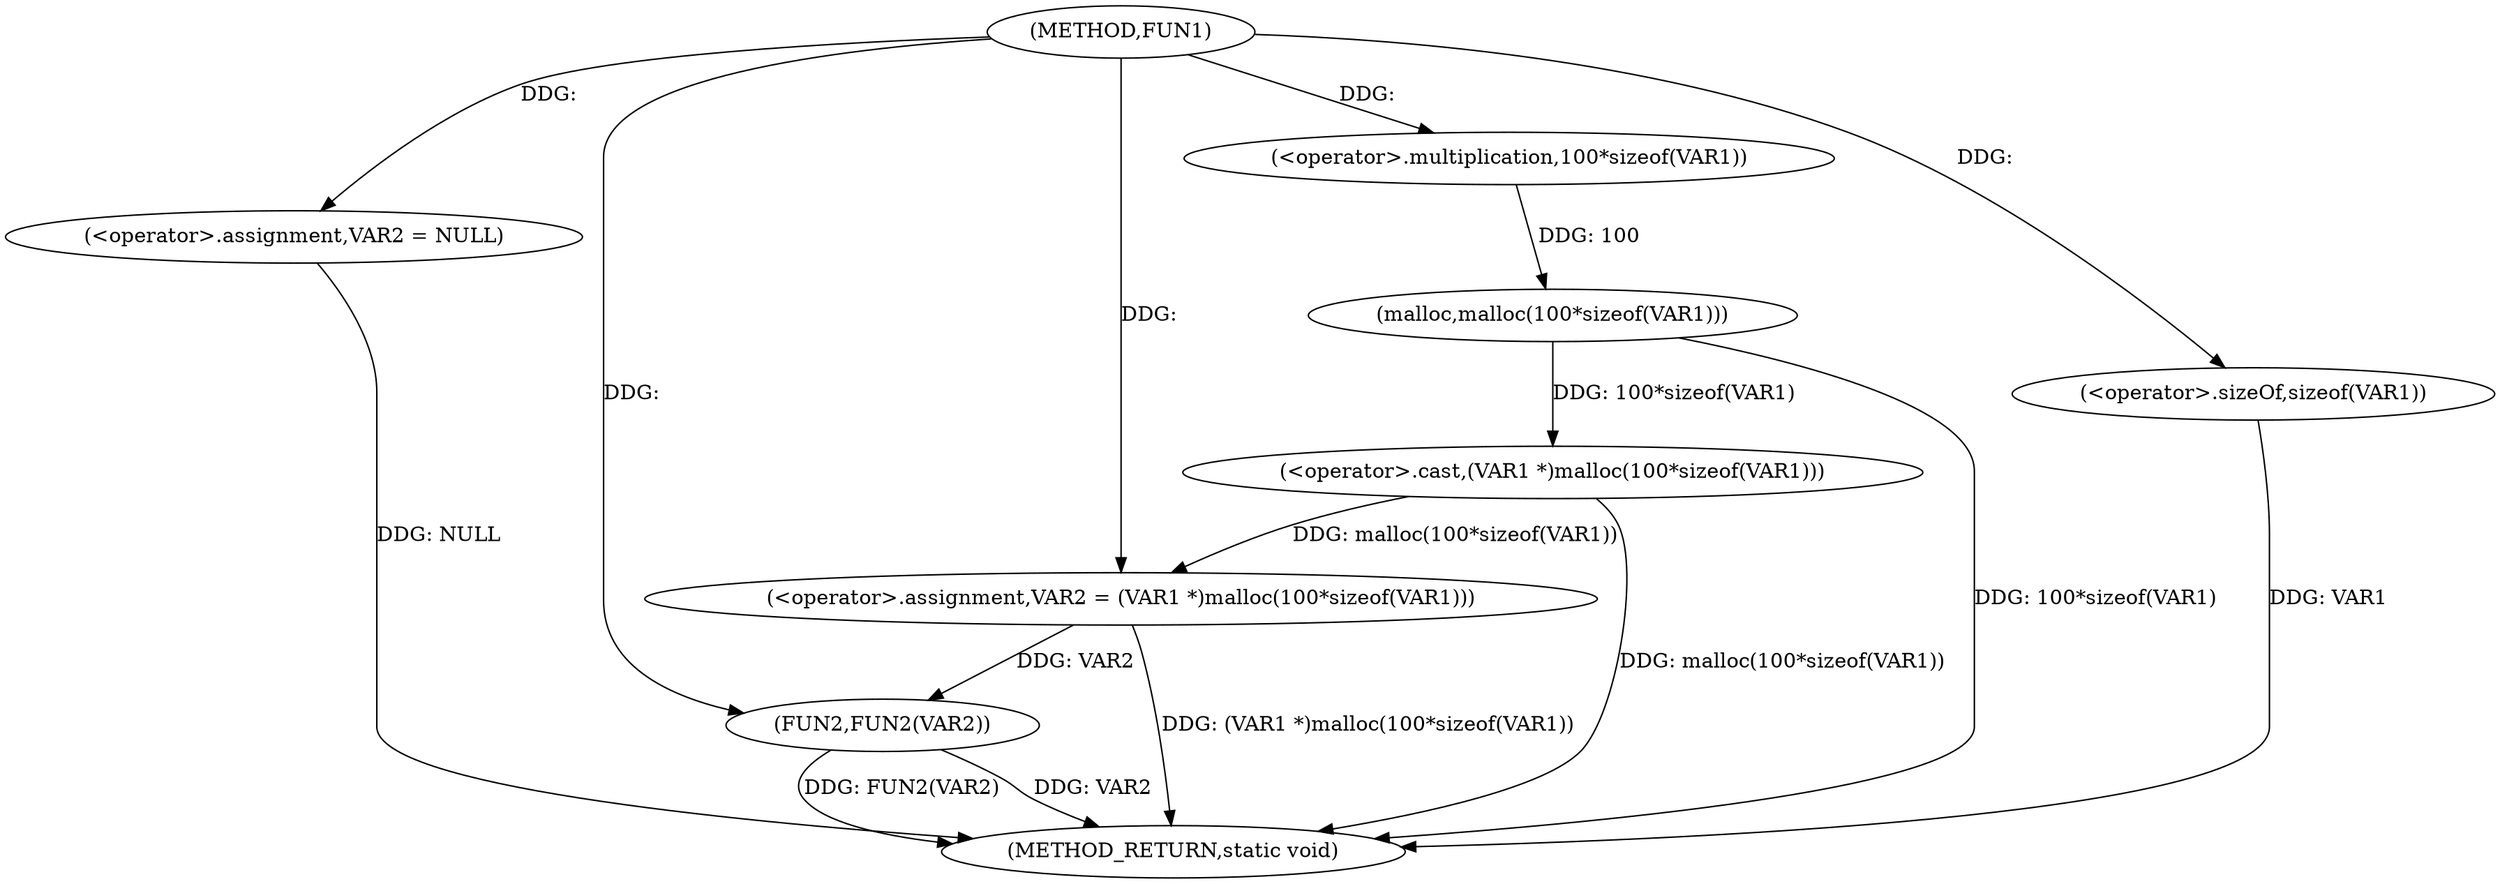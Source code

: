 digraph FUN1 {  
"1000100" [label = "(METHOD,FUN1)" ]
"1000117" [label = "(METHOD_RETURN,static void)" ]
"1000103" [label = "(<operator>.assignment,VAR2 = NULL)" ]
"1000106" [label = "(<operator>.assignment,VAR2 = (VAR1 *)malloc(100*sizeof(VAR1)))" ]
"1000108" [label = "(<operator>.cast,(VAR1 *)malloc(100*sizeof(VAR1)))" ]
"1000110" [label = "(malloc,malloc(100*sizeof(VAR1)))" ]
"1000111" [label = "(<operator>.multiplication,100*sizeof(VAR1))" ]
"1000113" [label = "(<operator>.sizeOf,sizeof(VAR1))" ]
"1000115" [label = "(FUN2,FUN2(VAR2))" ]
  "1000106" -> "1000117"  [ label = "DDG: (VAR1 *)malloc(100*sizeof(VAR1))"] 
  "1000103" -> "1000117"  [ label = "DDG: NULL"] 
  "1000113" -> "1000117"  [ label = "DDG: VAR1"] 
  "1000115" -> "1000117"  [ label = "DDG: FUN2(VAR2)"] 
  "1000108" -> "1000117"  [ label = "DDG: malloc(100*sizeof(VAR1))"] 
  "1000110" -> "1000117"  [ label = "DDG: 100*sizeof(VAR1)"] 
  "1000115" -> "1000117"  [ label = "DDG: VAR2"] 
  "1000100" -> "1000103"  [ label = "DDG: "] 
  "1000108" -> "1000106"  [ label = "DDG: malloc(100*sizeof(VAR1))"] 
  "1000100" -> "1000106"  [ label = "DDG: "] 
  "1000110" -> "1000108"  [ label = "DDG: 100*sizeof(VAR1)"] 
  "1000111" -> "1000110"  [ label = "DDG: 100"] 
  "1000100" -> "1000111"  [ label = "DDG: "] 
  "1000100" -> "1000113"  [ label = "DDG: "] 
  "1000106" -> "1000115"  [ label = "DDG: VAR2"] 
  "1000100" -> "1000115"  [ label = "DDG: "] 
}
